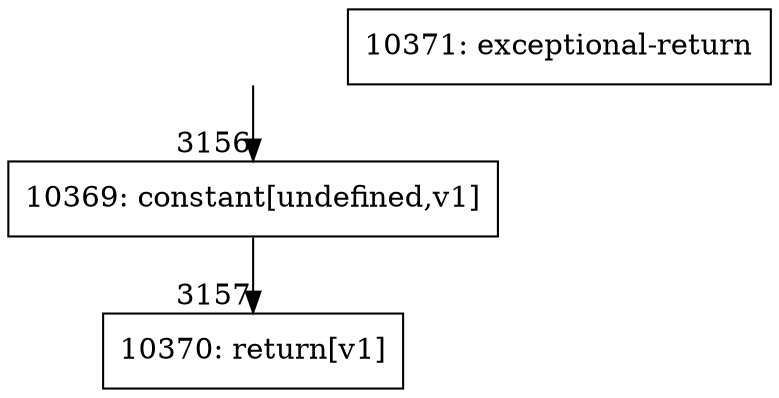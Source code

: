 digraph {
rankdir="TD"
BB_entry242[shape=none,label=""];
BB_entry242 -> BB3156 [tailport=s, headport=n, headlabel="    3156"]
BB3156 [shape=record label="{10369: constant[undefined,v1]}" ] 
BB3156 -> BB3157 [tailport=s, headport=n, headlabel="      3157"]
BB3157 [shape=record label="{10370: return[v1]}" ] 
BB3158 [shape=record label="{10371: exceptional-return}" ] 
//#$~ 2750
}
